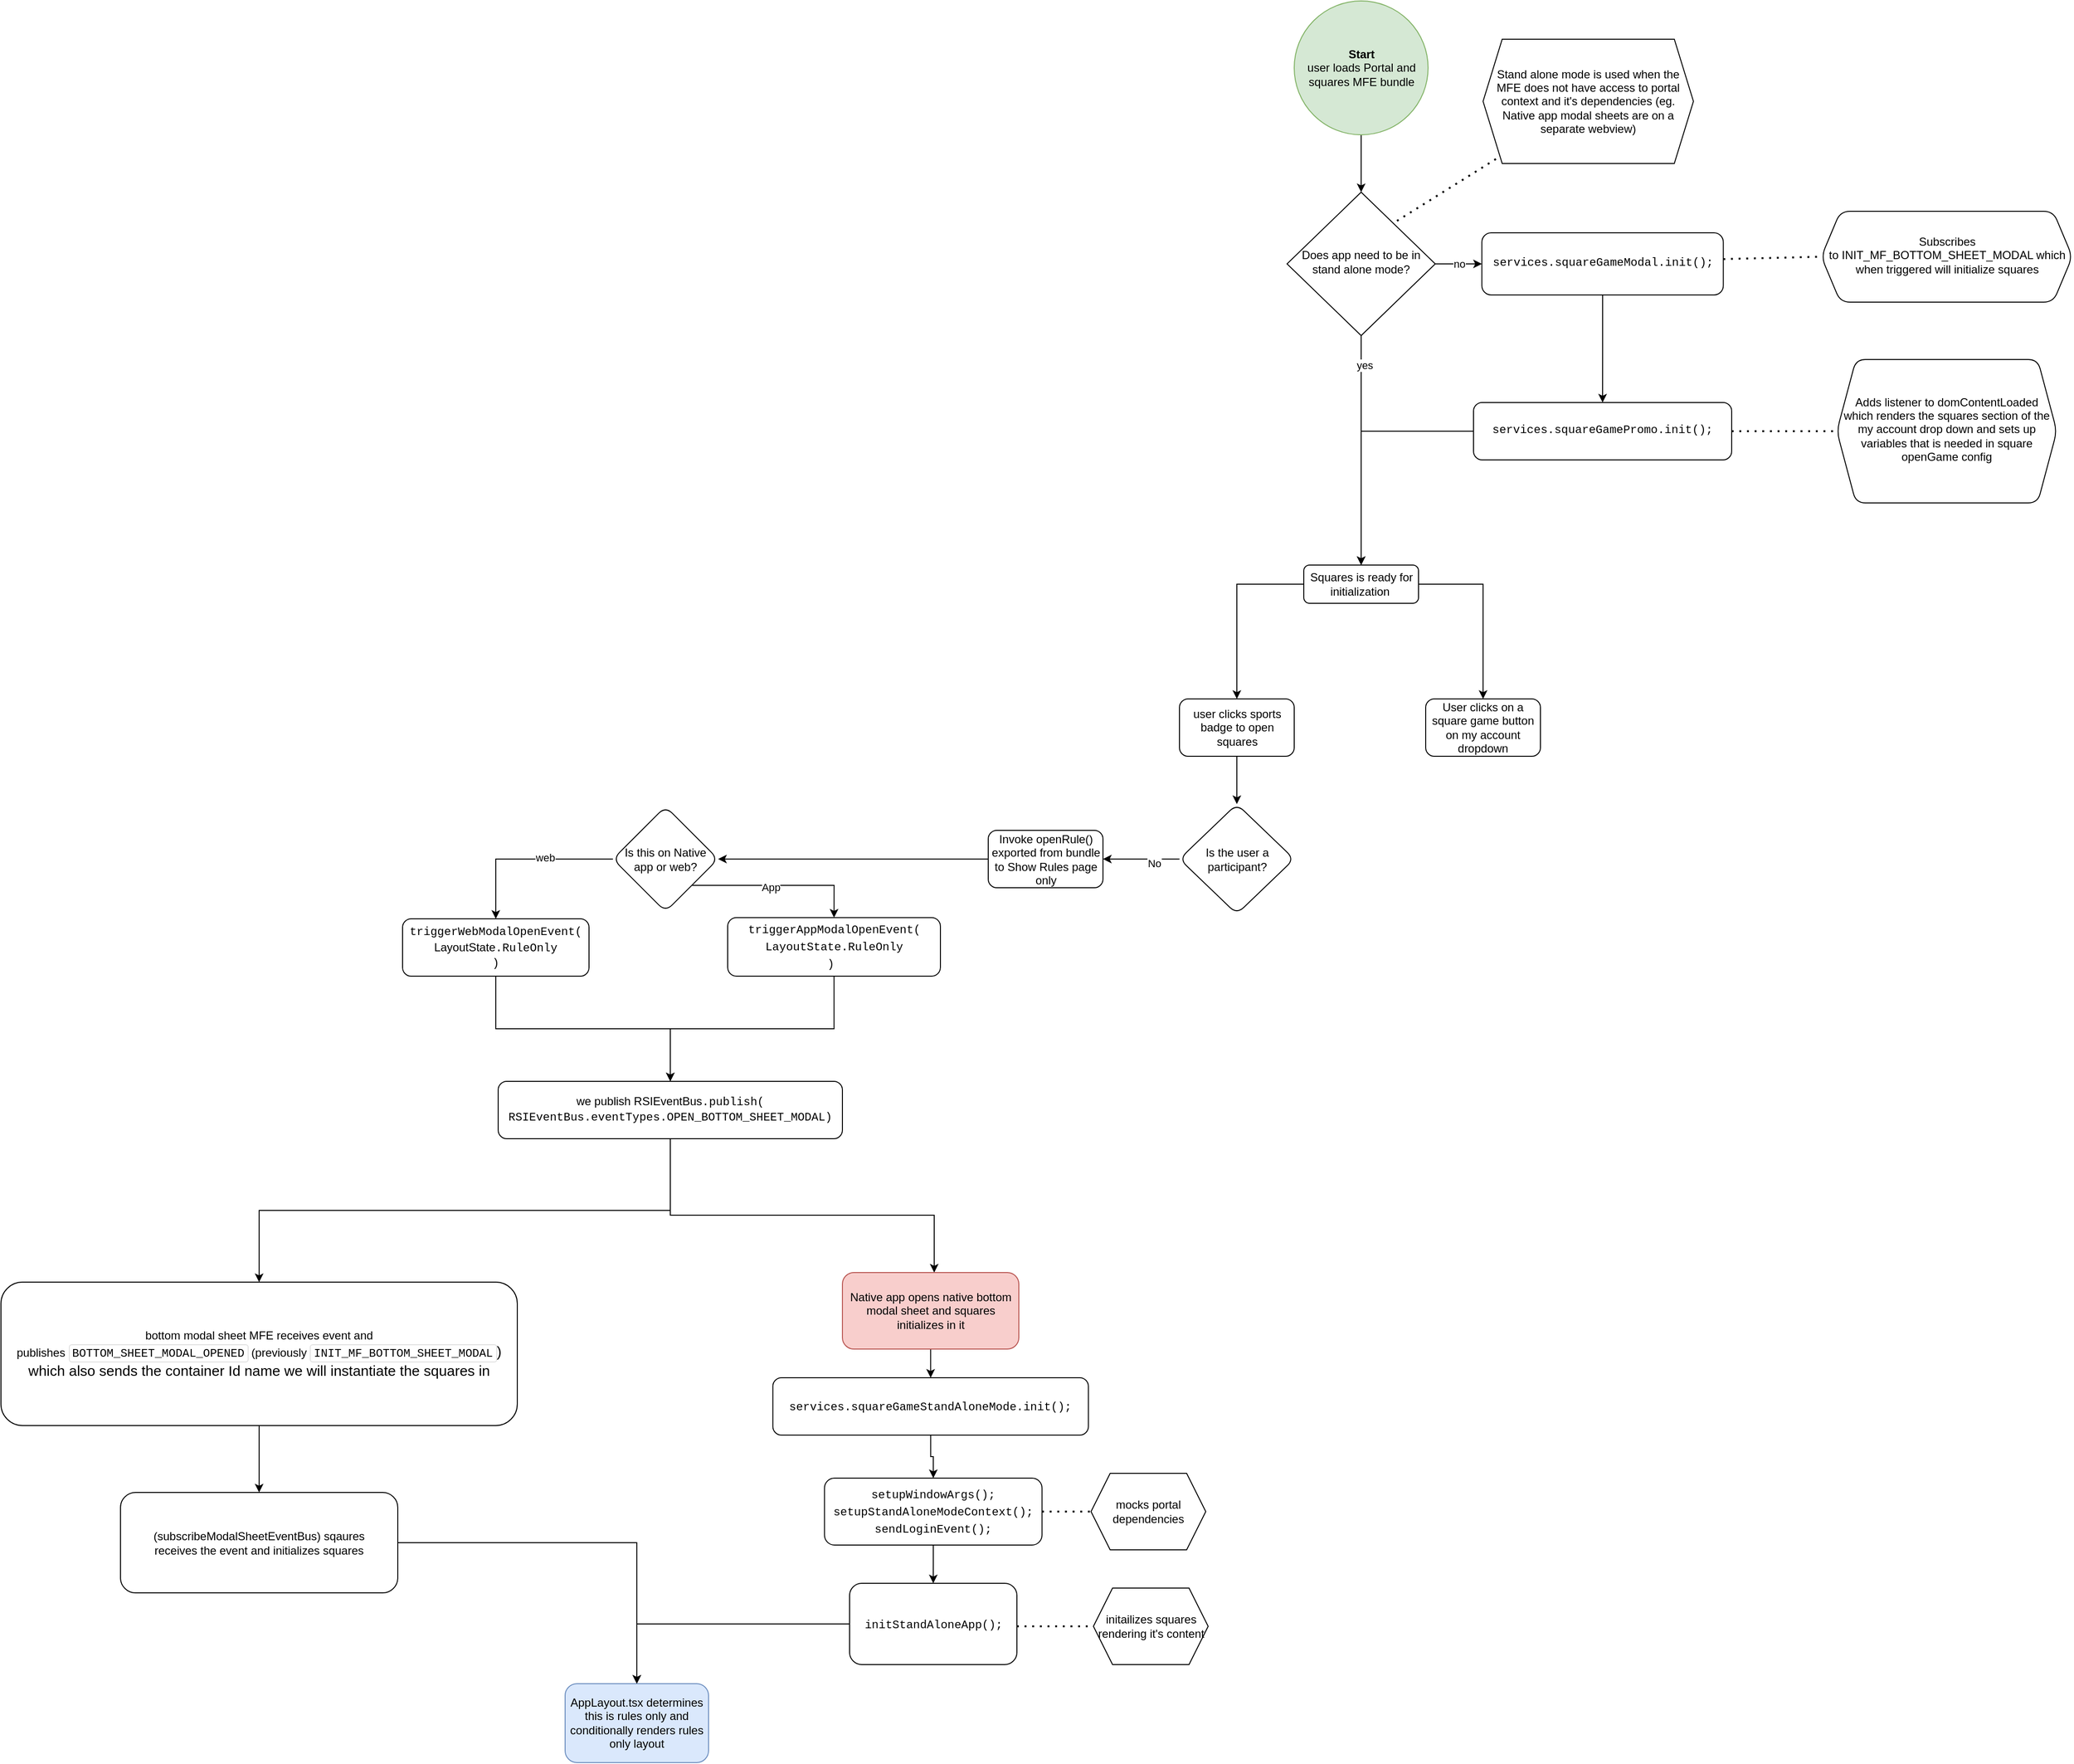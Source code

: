 <mxfile version="20.8.5" type="github">
  <diagram id="C5RBs43oDa-KdzZeNtuy" name="Page-1">
    <mxGraphModel dx="3310" dy="2230" grid="1" gridSize="10" guides="1" tooltips="1" connect="1" arrows="1" fold="1" page="1" pageScale="1" pageWidth="827" pageHeight="1169" math="0" shadow="0">
      <root>
        <mxCell id="WIyWlLk6GJQsqaUBKTNV-0" />
        <mxCell id="WIyWlLk6GJQsqaUBKTNV-1" parent="WIyWlLk6GJQsqaUBKTNV-0" />
        <mxCell id="MCXYUD_cc4jcH39WPMn9-36" style="edgeStyle=orthogonalEdgeStyle;rounded=0;orthogonalLoop=1;jettySize=auto;html=1;entryX=0.5;entryY=0;entryDx=0;entryDy=0;" parent="WIyWlLk6GJQsqaUBKTNV-1" source="WIyWlLk6GJQsqaUBKTNV-3" target="MCXYUD_cc4jcH39WPMn9-29" edge="1">
          <mxGeometry relative="1" as="geometry" />
        </mxCell>
        <mxCell id="WIyWlLk6GJQsqaUBKTNV-3" value="user clicks sports badge to open squares" style="rounded=1;whiteSpace=wrap;html=1;fontSize=12;glass=0;strokeWidth=1;shadow=0;" parent="WIyWlLk6GJQsqaUBKTNV-1" vertex="1">
          <mxGeometry x="22.5" y="40" width="120" height="60" as="geometry" />
        </mxCell>
        <mxCell id="xVJ-DxOtRgV6wVlN24Tc-38" value="no" style="edgeStyle=orthogonalEdgeStyle;rounded=0;orthogonalLoop=1;jettySize=auto;html=1;fontColor=#000000;" edge="1" parent="WIyWlLk6GJQsqaUBKTNV-1" source="WIyWlLk6GJQsqaUBKTNV-6" target="xVJ-DxOtRgV6wVlN24Tc-37">
          <mxGeometry relative="1" as="geometry" />
        </mxCell>
        <mxCell id="xVJ-DxOtRgV6wVlN24Tc-63" style="edgeStyle=orthogonalEdgeStyle;rounded=0;orthogonalLoop=1;jettySize=auto;html=1;entryX=0.5;entryY=0;entryDx=0;entryDy=0;fontColor=#000000;" edge="1" parent="WIyWlLk6GJQsqaUBKTNV-1" source="WIyWlLk6GJQsqaUBKTNV-6" target="WIyWlLk6GJQsqaUBKTNV-11">
          <mxGeometry relative="1" as="geometry" />
        </mxCell>
        <mxCell id="xVJ-DxOtRgV6wVlN24Tc-64" value="yes" style="edgeLabel;html=1;align=center;verticalAlign=middle;resizable=0;points=[];fontColor=#000000;" vertex="1" connectable="0" parent="xVJ-DxOtRgV6wVlN24Tc-63">
          <mxGeometry x="-0.754" y="3" relative="1" as="geometry">
            <mxPoint y="1" as="offset" />
          </mxGeometry>
        </mxCell>
        <mxCell id="WIyWlLk6GJQsqaUBKTNV-6" value="Does app need to be in stand alone mode?" style="rhombus;whiteSpace=wrap;html=1;shadow=0;fontFamily=Helvetica;fontSize=12;align=center;strokeWidth=1;spacing=6;spacingTop=-4;" parent="WIyWlLk6GJQsqaUBKTNV-1" vertex="1">
          <mxGeometry x="135" y="-490" width="155" height="150" as="geometry" />
        </mxCell>
        <mxCell id="xVJ-DxOtRgV6wVlN24Tc-29" style="edgeStyle=orthogonalEdgeStyle;rounded=0;orthogonalLoop=1;jettySize=auto;html=1;entryX=0.5;entryY=0;entryDx=0;entryDy=0;fontColor=#000000;" edge="1" parent="WIyWlLk6GJQsqaUBKTNV-1" source="WIyWlLk6GJQsqaUBKTNV-11" target="WIyWlLk6GJQsqaUBKTNV-3">
          <mxGeometry relative="1" as="geometry" />
        </mxCell>
        <mxCell id="xVJ-DxOtRgV6wVlN24Tc-30" style="edgeStyle=orthogonalEdgeStyle;rounded=0;orthogonalLoop=1;jettySize=auto;html=1;entryX=0.5;entryY=0;entryDx=0;entryDy=0;fontColor=#000000;" edge="1" parent="WIyWlLk6GJQsqaUBKTNV-1" source="WIyWlLk6GJQsqaUBKTNV-11" target="MCXYUD_cc4jcH39WPMn9-27">
          <mxGeometry relative="1" as="geometry" />
        </mxCell>
        <mxCell id="WIyWlLk6GJQsqaUBKTNV-11" value="Squares is ready for initialization&amp;nbsp;" style="rounded=1;whiteSpace=wrap;html=1;fontSize=12;glass=0;strokeWidth=1;shadow=0;" parent="WIyWlLk6GJQsqaUBKTNV-1" vertex="1">
          <mxGeometry x="152.5" y="-100" width="120" height="40" as="geometry" />
        </mxCell>
        <mxCell id="xVJ-DxOtRgV6wVlN24Tc-54" value="" style="edgeStyle=orthogonalEdgeStyle;rounded=0;orthogonalLoop=1;jettySize=auto;html=1;fontColor=#000000;" edge="1" parent="WIyWlLk6GJQsqaUBKTNV-1" source="MCXYUD_cc4jcH39WPMn9-2" target="xVJ-DxOtRgV6wVlN24Tc-53">
          <mxGeometry relative="1" as="geometry" />
        </mxCell>
        <mxCell id="MCXYUD_cc4jcH39WPMn9-2" value="&lt;div style=&quot;font-family: Menlo, Monaco, &amp;quot;Courier New&amp;quot;, monospace; line-height: 18px;&quot;&gt;services.squareGameStandAloneMode.init();&lt;/div&gt;" style="rounded=1;whiteSpace=wrap;html=1;" parent="WIyWlLk6GJQsqaUBKTNV-1" vertex="1">
          <mxGeometry x="-402.75" y="750" width="330" height="60" as="geometry" />
        </mxCell>
        <mxCell id="MCXYUD_cc4jcH39WPMn9-27" value="User clicks on a square game button on my account dropdown" style="rounded=1;whiteSpace=wrap;html=1;fontSize=12;glass=0;strokeWidth=1;shadow=0;" parent="WIyWlLk6GJQsqaUBKTNV-1" vertex="1">
          <mxGeometry x="280" y="40" width="120" height="60" as="geometry" />
        </mxCell>
        <mxCell id="MCXYUD_cc4jcH39WPMn9-42" value="" style="edgeStyle=orthogonalEdgeStyle;rounded=0;orthogonalLoop=1;jettySize=auto;html=1;" parent="WIyWlLk6GJQsqaUBKTNV-1" source="MCXYUD_cc4jcH39WPMn9-29" target="MCXYUD_cc4jcH39WPMn9-41" edge="1">
          <mxGeometry relative="1" as="geometry" />
        </mxCell>
        <mxCell id="MCXYUD_cc4jcH39WPMn9-43" value="No" style="edgeLabel;html=1;align=center;verticalAlign=middle;resizable=0;points=[];" parent="MCXYUD_cc4jcH39WPMn9-42" vertex="1" connectable="0">
          <mxGeometry x="-0.312" y="4" relative="1" as="geometry">
            <mxPoint x="1" as="offset" />
          </mxGeometry>
        </mxCell>
        <mxCell id="MCXYUD_cc4jcH39WPMn9-29" value="Is the user a participant?" style="rhombus;whiteSpace=wrap;html=1;rounded=1;glass=0;strokeWidth=1;shadow=0;" parent="WIyWlLk6GJQsqaUBKTNV-1" vertex="1">
          <mxGeometry x="22.5" y="150" width="120" height="115" as="geometry" />
        </mxCell>
        <mxCell id="xVJ-DxOtRgV6wVlN24Tc-24" style="edgeStyle=orthogonalEdgeStyle;rounded=0;orthogonalLoop=1;jettySize=auto;html=1;entryX=0.5;entryY=0;entryDx=0;entryDy=0;fontColor=#000000;" edge="1" parent="WIyWlLk6GJQsqaUBKTNV-1" source="MCXYUD_cc4jcH39WPMn9-37" target="WIyWlLk6GJQsqaUBKTNV-6">
          <mxGeometry relative="1" as="geometry" />
        </mxCell>
        <mxCell id="MCXYUD_cc4jcH39WPMn9-37" value="&lt;b&gt;Start&lt;/b&gt;&lt;br&gt;user loads Portal and squares MFE bundle" style="ellipse;whiteSpace=wrap;html=1;rounded=1;glass=0;strokeWidth=1;shadow=0;fillColor=#d5e8d4;strokeColor=#82b366;" parent="WIyWlLk6GJQsqaUBKTNV-1" vertex="1">
          <mxGeometry x="142.5" y="-690" width="140" height="140" as="geometry" />
        </mxCell>
        <mxCell id="MCXYUD_cc4jcH39WPMn9-50" style="edgeStyle=orthogonalEdgeStyle;rounded=0;orthogonalLoop=1;jettySize=auto;html=1;entryX=1;entryY=0.5;entryDx=0;entryDy=0;" parent="WIyWlLk6GJQsqaUBKTNV-1" source="MCXYUD_cc4jcH39WPMn9-41" target="MCXYUD_cc4jcH39WPMn9-49" edge="1">
          <mxGeometry relative="1" as="geometry" />
        </mxCell>
        <mxCell id="MCXYUD_cc4jcH39WPMn9-41" value="Invoke openRule() exported from bundle to Show Rules page only" style="whiteSpace=wrap;html=1;rounded=1;glass=0;strokeWidth=1;shadow=0;" parent="WIyWlLk6GJQsqaUBKTNV-1" vertex="1">
          <mxGeometry x="-177.5" y="177.5" width="120" height="60" as="geometry" />
        </mxCell>
        <mxCell id="MCXYUD_cc4jcH39WPMn9-56" value="" style="edgeStyle=orthogonalEdgeStyle;rounded=0;orthogonalLoop=1;jettySize=auto;html=1;fontColor=#000000;" parent="WIyWlLk6GJQsqaUBKTNV-1" source="MCXYUD_cc4jcH39WPMn9-49" target="MCXYUD_cc4jcH39WPMn9-55" edge="1">
          <mxGeometry relative="1" as="geometry" />
        </mxCell>
        <mxCell id="xVJ-DxOtRgV6wVlN24Tc-4" value="web" style="edgeLabel;html=1;align=center;verticalAlign=middle;resizable=0;points=[];" vertex="1" connectable="0" parent="MCXYUD_cc4jcH39WPMn9-56">
          <mxGeometry x="-0.227" y="-2" relative="1" as="geometry">
            <mxPoint as="offset" />
          </mxGeometry>
        </mxCell>
        <mxCell id="xVJ-DxOtRgV6wVlN24Tc-73" style="edgeStyle=orthogonalEdgeStyle;rounded=0;orthogonalLoop=1;jettySize=auto;html=1;exitX=1;exitY=1;exitDx=0;exitDy=0;entryX=0.5;entryY=0;entryDx=0;entryDy=0;fontColor=#000000;" edge="1" parent="WIyWlLk6GJQsqaUBKTNV-1" source="MCXYUD_cc4jcH39WPMn9-49" target="MCXYUD_cc4jcH39WPMn9-52">
          <mxGeometry relative="1" as="geometry" />
        </mxCell>
        <mxCell id="xVJ-DxOtRgV6wVlN24Tc-74" value="App" style="edgeLabel;html=1;align=center;verticalAlign=middle;resizable=0;points=[];fontColor=#000000;" vertex="1" connectable="0" parent="xVJ-DxOtRgV6wVlN24Tc-73">
          <mxGeometry x="-0.1" y="-2" relative="1" as="geometry">
            <mxPoint as="offset" />
          </mxGeometry>
        </mxCell>
        <mxCell id="MCXYUD_cc4jcH39WPMn9-49" value="Is this on Native app or web?" style="rhombus;whiteSpace=wrap;html=1;rounded=1;glass=0;strokeWidth=1;shadow=0;" parent="WIyWlLk6GJQsqaUBKTNV-1" vertex="1">
          <mxGeometry x="-570" y="152.5" width="110" height="110" as="geometry" />
        </mxCell>
        <mxCell id="xVJ-DxOtRgV6wVlN24Tc-75" style="edgeStyle=orthogonalEdgeStyle;rounded=0;orthogonalLoop=1;jettySize=auto;html=1;entryX=0.5;entryY=0;entryDx=0;entryDy=0;fontColor=#000000;" edge="1" parent="WIyWlLk6GJQsqaUBKTNV-1" source="MCXYUD_cc4jcH39WPMn9-52" target="xVJ-DxOtRgV6wVlN24Tc-1">
          <mxGeometry relative="1" as="geometry" />
        </mxCell>
        <mxCell id="MCXYUD_cc4jcH39WPMn9-52" value="&lt;div style=&quot;font-family: Menlo, Monaco, &amp;quot;Courier New&amp;quot;, monospace; line-height: 18px;&quot;&gt;triggerAppModalOpenEvent(&lt;/div&gt;&lt;div style=&quot;font-family: Menlo, Monaco, &amp;quot;Courier New&amp;quot;, monospace; line-height: 18px;&quot;&gt;LayoutState.RuleOnly&lt;/div&gt;&lt;div style=&quot;font-family: Menlo, Monaco, &amp;quot;Courier New&amp;quot;, monospace; line-height: 18px;&quot;&gt;&lt;span style=&quot;background-color: initial;&quot;&gt;)&amp;nbsp;&lt;/span&gt;&lt;/div&gt;" style="whiteSpace=wrap;html=1;rounded=1;glass=0;strokeWidth=1;shadow=0;" parent="WIyWlLk6GJQsqaUBKTNV-1" vertex="1">
          <mxGeometry x="-450" y="268.75" width="222.5" height="61.25" as="geometry" />
        </mxCell>
        <mxCell id="xVJ-DxOtRgV6wVlN24Tc-2" value="" style="edgeStyle=orthogonalEdgeStyle;rounded=0;orthogonalLoop=1;jettySize=auto;html=1;" edge="1" parent="WIyWlLk6GJQsqaUBKTNV-1" source="MCXYUD_cc4jcH39WPMn9-55" target="xVJ-DxOtRgV6wVlN24Tc-1">
          <mxGeometry relative="1" as="geometry" />
        </mxCell>
        <mxCell id="MCXYUD_cc4jcH39WPMn9-55" value="&lt;div style=&quot;font-family: Menlo, Monaco, &amp;quot;Courier New&amp;quot;, monospace; line-height: 18px;&quot;&gt;triggerWebModalOpenEvent(&lt;/div&gt;LayoutState&lt;span style=&quot;border-color: var(--border-color); font-family: Menlo, Monaco, &amp;quot;Courier New&amp;quot;, monospace;&quot;&gt;.&lt;/span&gt;&lt;span style=&quot;border-color: var(--border-color); font-family: Menlo, Monaco, &amp;quot;Courier New&amp;quot;, monospace;&quot;&gt;RuleOnly&lt;/span&gt;&lt;div style=&quot;font-family: Menlo, Monaco, &amp;quot;Courier New&amp;quot;, monospace; line-height: 18px;&quot;&gt;)&lt;/div&gt;" style="whiteSpace=wrap;html=1;rounded=1;glass=0;strokeWidth=1;shadow=0;" parent="WIyWlLk6GJQsqaUBKTNV-1" vertex="1">
          <mxGeometry x="-790" y="270" width="195" height="60" as="geometry" />
        </mxCell>
        <mxCell id="xVJ-DxOtRgV6wVlN24Tc-7" value="" style="edgeStyle=orthogonalEdgeStyle;rounded=0;orthogonalLoop=1;jettySize=auto;html=1;fontColor=#000000;" edge="1" parent="WIyWlLk6GJQsqaUBKTNV-1" source="xVJ-DxOtRgV6wVlN24Tc-1" target="xVJ-DxOtRgV6wVlN24Tc-6">
          <mxGeometry relative="1" as="geometry" />
        </mxCell>
        <mxCell id="xVJ-DxOtRgV6wVlN24Tc-68" style="edgeStyle=orthogonalEdgeStyle;rounded=0;orthogonalLoop=1;jettySize=auto;html=1;fontColor=#000000;" edge="1" parent="WIyWlLk6GJQsqaUBKTNV-1" source="xVJ-DxOtRgV6wVlN24Tc-1" target="xVJ-DxOtRgV6wVlN24Tc-66">
          <mxGeometry relative="1" as="geometry">
            <Array as="points">
              <mxPoint x="-510" y="580" />
              <mxPoint x="-234" y="580" />
            </Array>
          </mxGeometry>
        </mxCell>
        <mxCell id="xVJ-DxOtRgV6wVlN24Tc-1" value="we publish&amp;nbsp;RSIEventBus&lt;span style=&quot;font-family: Menlo, Monaco, &amp;quot;Courier New&amp;quot;, monospace;&quot;&gt;.&lt;/span&gt;&lt;span style=&quot;font-family: Menlo, Monaco, &amp;quot;Courier New&amp;quot;, monospace;&quot;&gt;publish&lt;/span&gt;&lt;span style=&quot;font-family: Menlo, Monaco, &amp;quot;Courier New&amp;quot;, monospace;&quot;&gt;(&lt;/span&gt;&lt;div style=&quot;font-family: Menlo, Monaco, &amp;quot;Courier New&amp;quot;, monospace; line-height: 18px;&quot;&gt;&lt;div style=&quot;&quot;&gt;    RSIEventBus.eventTypes.OPEN_BOTTOM_SHEET_MODAL)&lt;/div&gt;&lt;/div&gt;" style="whiteSpace=wrap;html=1;rounded=1;glass=0;strokeWidth=1;shadow=0;" vertex="1" parent="WIyWlLk6GJQsqaUBKTNV-1">
          <mxGeometry x="-690" y="440" width="360" height="60" as="geometry" />
        </mxCell>
        <mxCell id="xVJ-DxOtRgV6wVlN24Tc-10" value="" style="edgeStyle=orthogonalEdgeStyle;rounded=0;orthogonalLoop=1;jettySize=auto;html=1;fontColor=#000000;" edge="1" parent="WIyWlLk6GJQsqaUBKTNV-1" source="xVJ-DxOtRgV6wVlN24Tc-6" target="xVJ-DxOtRgV6wVlN24Tc-9">
          <mxGeometry relative="1" as="geometry" />
        </mxCell>
        <mxCell id="xVJ-DxOtRgV6wVlN24Tc-6" value="bottom modal sheet MFE receives event and publishes&amp;nbsp;&lt;code style=&quot;box-sizing: inherit; border: 1px solid var(--saf-0); border-radius: 3px; padding: 2px 3px 1px; --saf-0:rgba(var(--sk_foreground_low,29,28,29),0.13); overflow-wrap: break-word; font-variant-ligatures: none; line-height: 1.5; tab-size: 4; word-break: normal; text-align: left; font-family: Monaco, Menlo, Consolas, &amp;quot;Courier New&amp;quot;, monospace !important;&quot; class=&quot;c-mrkdwn__code&quot; data-stringify-type=&quot;code&quot;&gt;BOTTOM_SHEET_MODAL_OPENED&lt;/code&gt;&amp;nbsp;(previously&amp;nbsp;&lt;code style=&quot;box-sizing: inherit; border: 1px solid var(--saf-0); border-radius: 3px; padding: 2px 3px 1px; --saf-0:rgba(var(--sk_foreground_low,29,28,29),0.13); overflow-wrap: break-word; font-variant-ligatures: none; line-height: 1.5; tab-size: 4; word-break: normal; text-align: left; font-family: Monaco, Menlo, Consolas, &amp;quot;Courier New&amp;quot;, monospace !important;&quot; class=&quot;c-mrkdwn__code&quot; data-stringify-type=&quot;code&quot;&gt;INIT_MF_BOTTOM_SHEET_MODAL&lt;/code&gt;&lt;span style=&quot;font-family: Slack-Lato, Slack-Fractions, appleLogo, sans-serif; font-size: 15px; font-variant-ligatures: common-ligatures; text-align: left;&quot;&gt;) which also sends the container Id name we will instantiate the squares in&lt;/span&gt;" style="whiteSpace=wrap;html=1;rounded=1;glass=0;strokeWidth=1;shadow=0;" vertex="1" parent="WIyWlLk6GJQsqaUBKTNV-1">
          <mxGeometry x="-1210" y="650" width="540" height="150" as="geometry" />
        </mxCell>
        <mxCell id="xVJ-DxOtRgV6wVlN24Tc-23" style="edgeStyle=orthogonalEdgeStyle;rounded=0;orthogonalLoop=1;jettySize=auto;html=1;fontColor=#000000;" edge="1" parent="WIyWlLk6GJQsqaUBKTNV-1" source="xVJ-DxOtRgV6wVlN24Tc-9" target="xVJ-DxOtRgV6wVlN24Tc-11">
          <mxGeometry relative="1" as="geometry" />
        </mxCell>
        <mxCell id="xVJ-DxOtRgV6wVlN24Tc-9" value="(subscribeModalSheetEventBus) sqaures receives&lt;span style=&quot;background-color: initial;&quot;&gt;&amp;nbsp;the event and initializes squares&lt;/span&gt;" style="whiteSpace=wrap;html=1;rounded=1;glass=0;strokeWidth=1;shadow=0;" vertex="1" parent="WIyWlLk6GJQsqaUBKTNV-1">
          <mxGeometry x="-1085" y="870" width="290" height="105" as="geometry" />
        </mxCell>
        <mxCell id="xVJ-DxOtRgV6wVlN24Tc-11" value="AppLayout.tsx determines this is rules only and conditionally renders rules only layout" style="whiteSpace=wrap;html=1;rounded=1;glass=0;strokeWidth=1;shadow=0;fillColor=#dae8fc;strokeColor=#6c8ebf;" vertex="1" parent="WIyWlLk6GJQsqaUBKTNV-1">
          <mxGeometry x="-620" y="1070" width="150" height="82.5" as="geometry" />
        </mxCell>
        <mxCell id="xVJ-DxOtRgV6wVlN24Tc-28" style="edgeStyle=orthogonalEdgeStyle;rounded=0;orthogonalLoop=1;jettySize=auto;html=1;entryX=0.5;entryY=0;entryDx=0;entryDy=0;fontColor=#000000;" edge="1" parent="WIyWlLk6GJQsqaUBKTNV-1" source="xVJ-DxOtRgV6wVlN24Tc-25" target="WIyWlLk6GJQsqaUBKTNV-11">
          <mxGeometry relative="1" as="geometry" />
        </mxCell>
        <mxCell id="xVJ-DxOtRgV6wVlN24Tc-25" value="&lt;div style=&quot;font-family: Menlo, Monaco, &amp;quot;Courier New&amp;quot;, monospace; line-height: 18px;&quot;&gt;&lt;div style=&quot;&quot;&gt;  services.squareGamePromo.init();&lt;/div&gt;&lt;/div&gt;" style="rounded=1;whiteSpace=wrap;html=1;shadow=0;strokeWidth=1;spacing=6;spacingTop=-4;" vertex="1" parent="WIyWlLk6GJQsqaUBKTNV-1">
          <mxGeometry x="330" y="-270" width="270" height="60" as="geometry" />
        </mxCell>
        <mxCell id="xVJ-DxOtRgV6wVlN24Tc-39" style="edgeStyle=orthogonalEdgeStyle;rounded=0;orthogonalLoop=1;jettySize=auto;html=1;entryX=0.5;entryY=0;entryDx=0;entryDy=0;fontColor=#000000;" edge="1" parent="WIyWlLk6GJQsqaUBKTNV-1" source="xVJ-DxOtRgV6wVlN24Tc-37" target="xVJ-DxOtRgV6wVlN24Tc-25">
          <mxGeometry relative="1" as="geometry" />
        </mxCell>
        <mxCell id="xVJ-DxOtRgV6wVlN24Tc-37" value="&lt;div style=&quot;font-family: Menlo, Monaco, &amp;quot;Courier New&amp;quot;, monospace; line-height: 18px;&quot;&gt;services.squareGameModal.init();&lt;/div&gt;" style="rounded=1;whiteSpace=wrap;html=1;shadow=0;strokeWidth=1;spacing=6;spacingTop=-4;" vertex="1" parent="WIyWlLk6GJQsqaUBKTNV-1">
          <mxGeometry x="338.75" y="-447.5" width="252.5" height="65" as="geometry" />
        </mxCell>
        <mxCell id="xVJ-DxOtRgV6wVlN24Tc-43" value="Adds listener to domContentLoaded which renders the squares section of the my account drop down and sets up variables that is&amp;nbsp;needed in square openGame config" style="shape=hexagon;perimeter=hexagonPerimeter2;whiteSpace=wrap;html=1;fixedSize=1;rounded=1;shadow=0;strokeWidth=1;spacing=6;spacingTop=-4;" vertex="1" parent="WIyWlLk6GJQsqaUBKTNV-1">
          <mxGeometry x="710" y="-315" width="230" height="150" as="geometry" />
        </mxCell>
        <mxCell id="xVJ-DxOtRgV6wVlN24Tc-45" value="Subscribes to&amp;nbsp;INIT_MF_BOTTOM_SHEET_MODAL which when triggered will initialize squares" style="shape=hexagon;perimeter=hexagonPerimeter2;whiteSpace=wrap;html=1;fixedSize=1;rounded=1;shadow=0;strokeWidth=1;spacing=6;spacingTop=-4;" vertex="1" parent="WIyWlLk6GJQsqaUBKTNV-1">
          <mxGeometry x="693.75" y="-470" width="262.5" height="95" as="geometry" />
        </mxCell>
        <mxCell id="xVJ-DxOtRgV6wVlN24Tc-47" value="" style="endArrow=none;dashed=1;html=1;dashPattern=1 3;strokeWidth=2;rounded=0;fontColor=#000000;entryX=0;entryY=0.5;entryDx=0;entryDy=0;" edge="1" parent="WIyWlLk6GJQsqaUBKTNV-1" target="xVJ-DxOtRgV6wVlN24Tc-45">
          <mxGeometry width="50" height="50" relative="1" as="geometry">
            <mxPoint x="591.25" y="-420" as="sourcePoint" />
            <mxPoint x="641.25" y="-470" as="targetPoint" />
          </mxGeometry>
        </mxCell>
        <mxCell id="xVJ-DxOtRgV6wVlN24Tc-48" value="" style="endArrow=none;dashed=1;html=1;dashPattern=1 3;strokeWidth=2;rounded=0;fontColor=#000000;entryX=0;entryY=0.5;entryDx=0;entryDy=0;" edge="1" parent="WIyWlLk6GJQsqaUBKTNV-1" target="xVJ-DxOtRgV6wVlN24Tc-43">
          <mxGeometry width="50" height="50" relative="1" as="geometry">
            <mxPoint x="600" y="-240" as="sourcePoint" />
            <mxPoint x="650" y="-290" as="targetPoint" />
          </mxGeometry>
        </mxCell>
        <mxCell id="xVJ-DxOtRgV6wVlN24Tc-49" value="" style="endArrow=none;dashed=1;html=1;dashPattern=1 3;strokeWidth=2;rounded=0;fontColor=#000000;" edge="1" parent="WIyWlLk6GJQsqaUBKTNV-1" target="xVJ-DxOtRgV6wVlN24Tc-50">
          <mxGeometry width="50" height="50" relative="1" as="geometry">
            <mxPoint x="250" y="-460" as="sourcePoint" />
            <mxPoint x="380" y="-560" as="targetPoint" />
          </mxGeometry>
        </mxCell>
        <mxCell id="xVJ-DxOtRgV6wVlN24Tc-50" value="Stand alone mode is used when the MFE does not have access to portal context and it&#39;s dependencies (eg. Native app modal sheets are on a separate webview)" style="shape=hexagon;perimeter=hexagonPerimeter2;whiteSpace=wrap;html=1;fixedSize=1;labelBackgroundColor=none;fontColor=#000000;" vertex="1" parent="WIyWlLk6GJQsqaUBKTNV-1">
          <mxGeometry x="340" y="-650" width="220" height="130" as="geometry" />
        </mxCell>
        <mxCell id="xVJ-DxOtRgV6wVlN24Tc-58" value="" style="edgeStyle=orthogonalEdgeStyle;rounded=0;orthogonalLoop=1;jettySize=auto;html=1;fontColor=#000000;" edge="1" parent="WIyWlLk6GJQsqaUBKTNV-1" source="xVJ-DxOtRgV6wVlN24Tc-53" target="xVJ-DxOtRgV6wVlN24Tc-57">
          <mxGeometry relative="1" as="geometry" />
        </mxCell>
        <mxCell id="xVJ-DxOtRgV6wVlN24Tc-53" value="&lt;div style=&quot;font-family: Menlo, Monaco, &amp;quot;Courier New&amp;quot;, monospace; line-height: 18px;&quot;&gt;&lt;div style=&quot;&quot;&gt;setupWindowArgs();&lt;/div&gt;&lt;div style=&quot;&quot;&gt;      setupStandAloneModeContext();&lt;/div&gt;&lt;div style=&quot;&quot;&gt;      sendLoginEvent();&lt;/div&gt;&lt;/div&gt;" style="whiteSpace=wrap;html=1;rounded=1;" vertex="1" parent="WIyWlLk6GJQsqaUBKTNV-1">
          <mxGeometry x="-348.75" y="855" width="227.5" height="70" as="geometry" />
        </mxCell>
        <mxCell id="xVJ-DxOtRgV6wVlN24Tc-76" style="edgeStyle=orthogonalEdgeStyle;rounded=0;orthogonalLoop=1;jettySize=auto;html=1;fontColor=#000000;" edge="1" parent="WIyWlLk6GJQsqaUBKTNV-1" source="xVJ-DxOtRgV6wVlN24Tc-57" target="xVJ-DxOtRgV6wVlN24Tc-11">
          <mxGeometry relative="1" as="geometry" />
        </mxCell>
        <mxCell id="xVJ-DxOtRgV6wVlN24Tc-57" value="&lt;div style=&quot;font-family: Menlo, Monaco, &amp;quot;Courier New&amp;quot;, monospace; line-height: 18px;&quot;&gt;initStandAloneApp();&lt;/div&gt;" style="whiteSpace=wrap;html=1;rounded=1;" vertex="1" parent="WIyWlLk6GJQsqaUBKTNV-1">
          <mxGeometry x="-322.5" y="965" width="175" height="85" as="geometry" />
        </mxCell>
        <mxCell id="xVJ-DxOtRgV6wVlN24Tc-61" value="" style="endArrow=none;dashed=1;html=1;dashPattern=1 3;strokeWidth=2;rounded=0;fontColor=#000000;exitX=1;exitY=0.5;exitDx=0;exitDy=0;" edge="1" parent="WIyWlLk6GJQsqaUBKTNV-1" source="xVJ-DxOtRgV6wVlN24Tc-53" target="xVJ-DxOtRgV6wVlN24Tc-62">
          <mxGeometry width="50" height="50" relative="1" as="geometry">
            <mxPoint x="-350" y="895" as="sourcePoint" />
            <mxPoint x="-348.75" y="885" as="targetPoint" />
          </mxGeometry>
        </mxCell>
        <mxCell id="xVJ-DxOtRgV6wVlN24Tc-62" value="mocks portal dependencies" style="shape=hexagon;perimeter=hexagonPerimeter2;whiteSpace=wrap;html=1;fixedSize=1;labelBackgroundColor=none;fontColor=#000000;" vertex="1" parent="WIyWlLk6GJQsqaUBKTNV-1">
          <mxGeometry x="-70" y="850" width="120" height="80" as="geometry" />
        </mxCell>
        <mxCell id="xVJ-DxOtRgV6wVlN24Tc-77" style="edgeStyle=orthogonalEdgeStyle;rounded=0;orthogonalLoop=1;jettySize=auto;html=1;fontColor=#000000;" edge="1" parent="WIyWlLk6GJQsqaUBKTNV-1" source="xVJ-DxOtRgV6wVlN24Tc-66" target="MCXYUD_cc4jcH39WPMn9-2">
          <mxGeometry relative="1" as="geometry" />
        </mxCell>
        <mxCell id="xVJ-DxOtRgV6wVlN24Tc-66" value="Native app opens native bottom modal sheet and squares initializes in it" style="whiteSpace=wrap;html=1;rounded=1;glass=0;strokeWidth=1;shadow=0;fillColor=#f8cecc;strokeColor=#b85450;" vertex="1" parent="WIyWlLk6GJQsqaUBKTNV-1">
          <mxGeometry x="-330" y="640" width="184.5" height="80" as="geometry" />
        </mxCell>
        <mxCell id="xVJ-DxOtRgV6wVlN24Tc-70" value="" style="endArrow=none;dashed=1;html=1;dashPattern=1 3;strokeWidth=2;rounded=0;fontColor=#000000;" edge="1" parent="WIyWlLk6GJQsqaUBKTNV-1" target="xVJ-DxOtRgV6wVlN24Tc-71">
          <mxGeometry width="50" height="50" relative="1" as="geometry">
            <mxPoint x="-147.5" y="1010" as="sourcePoint" />
            <mxPoint x="-70" y="1010" as="targetPoint" />
          </mxGeometry>
        </mxCell>
        <mxCell id="xVJ-DxOtRgV6wVlN24Tc-71" value="initailizes squares rendering it&#39;s content" style="shape=hexagon;perimeter=hexagonPerimeter2;whiteSpace=wrap;html=1;fixedSize=1;labelBackgroundColor=none;fontColor=#000000;" vertex="1" parent="WIyWlLk6GJQsqaUBKTNV-1">
          <mxGeometry x="-67.5" y="970" width="120" height="80" as="geometry" />
        </mxCell>
      </root>
    </mxGraphModel>
  </diagram>
</mxfile>
